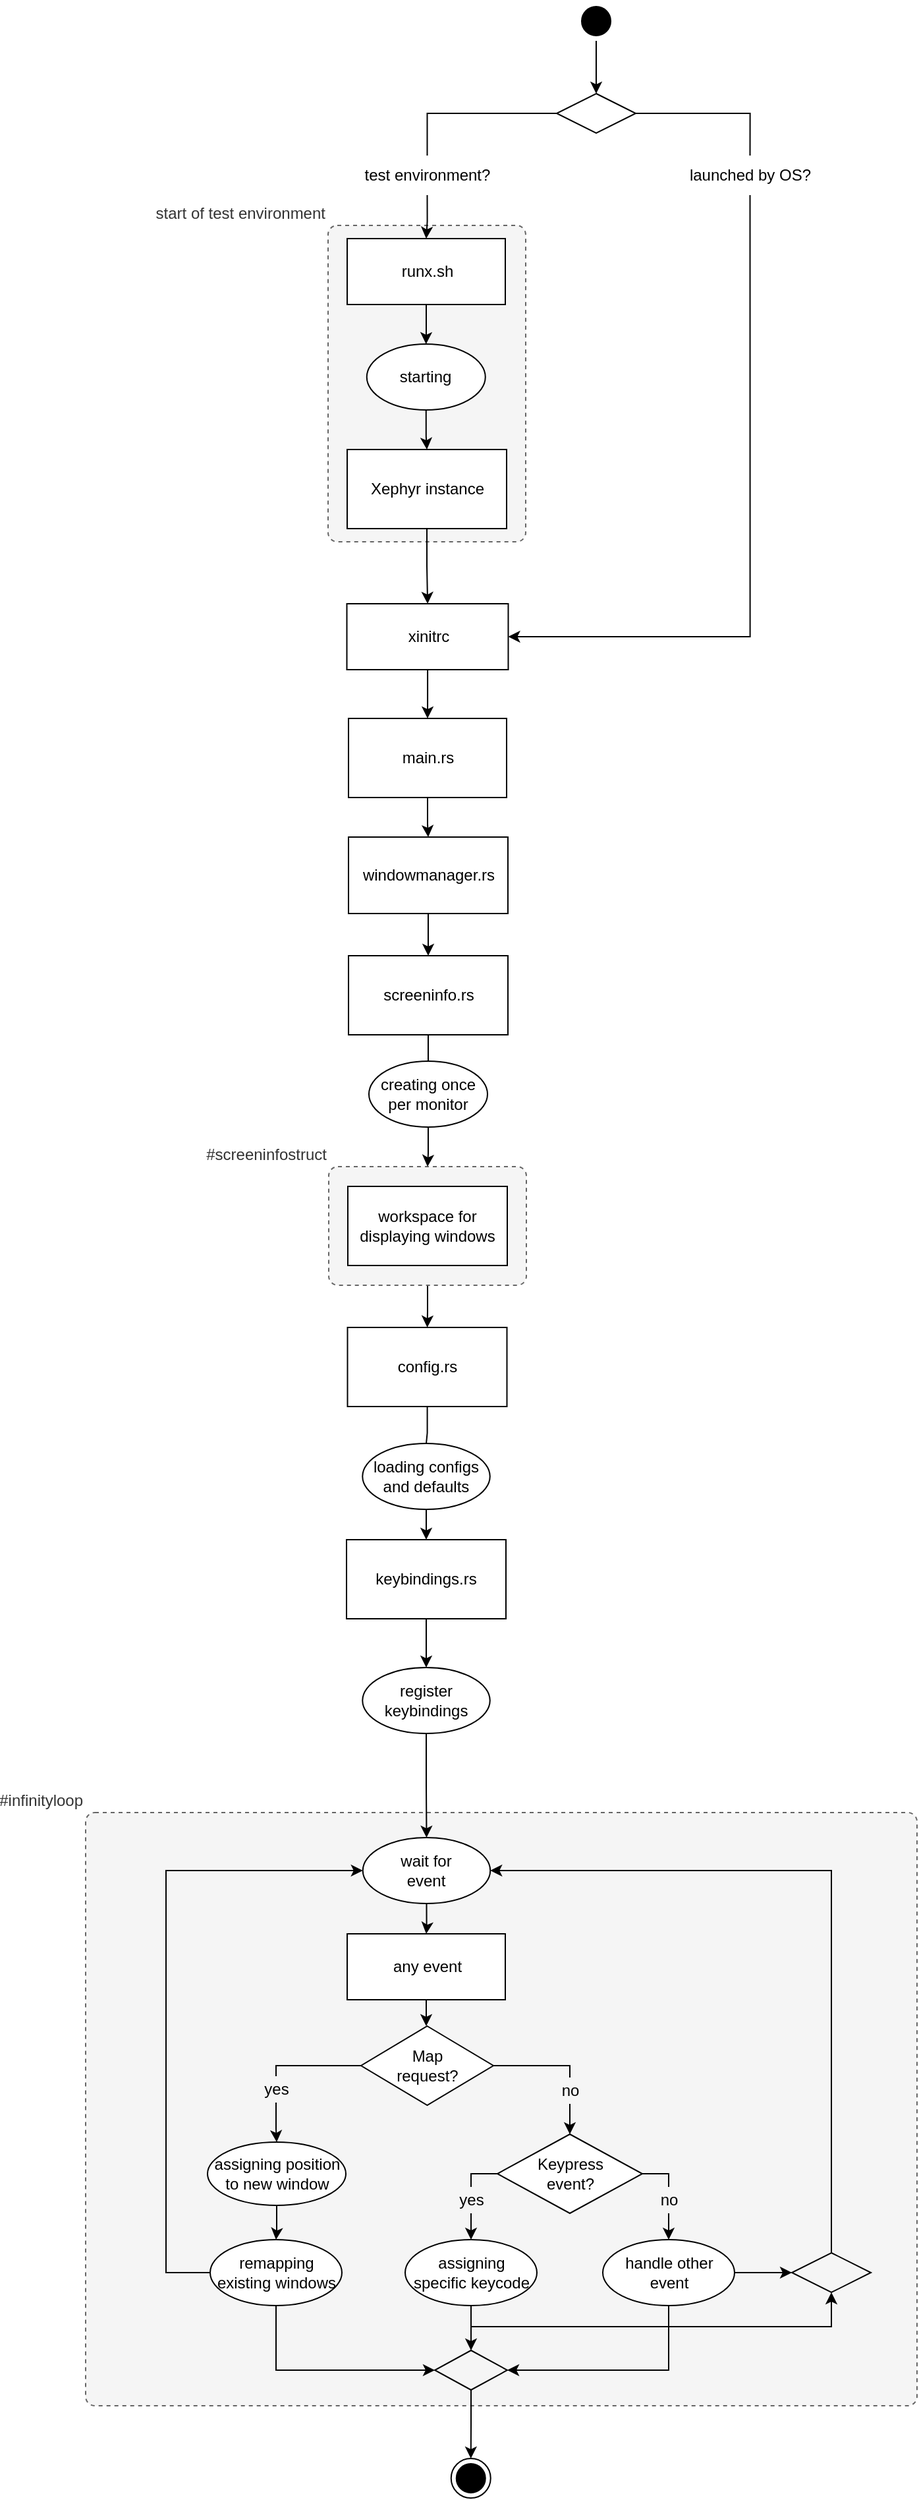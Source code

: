 <mxfile version="20.7.4" type="device"><diagram id="kgpKYQtTHZ0yAKxKKP6v" name="Page-1"><mxGraphModel dx="2250" dy="857" grid="1" gridSize="10" guides="1" tooltips="1" connect="1" arrows="1" fold="1" page="1" pageScale="1" pageWidth="850" pageHeight="1100" math="0" shadow="0"><root><mxCell id="0"/><mxCell id="1" parent="0"/><mxCell id="HYk6gZlrDkIqmwLSNW1v-18" value="start of test environment" style="rounded=1;whiteSpace=wrap;html=1;absoluteArcSize=1;arcSize=14;strokeWidth=1;shadow=0;glass=0;sketch=0;fillStyle=solid;dashed=1;fillColor=#f5f5f5;strokeColor=#666666;fontColor=#333333;labelPosition=left;verticalLabelPosition=top;align=right;verticalAlign=bottom;" vertex="1" parent="1"><mxGeometry x="-578" y="190" width="150" height="240" as="geometry"/></mxCell><mxCell id="i3gQ5E33Jd56WvXm5--y-4" value="" style="edgeStyle=orthogonalEdgeStyle;rounded=0;orthogonalLoop=1;jettySize=auto;html=1;" parent="1" source="_90XsIIOohGPYgMMcxRd-68" target="_90XsIIOohGPYgMMcxRd-81" edge="1"><mxGeometry relative="1" as="geometry"/></mxCell><mxCell id="_90XsIIOohGPYgMMcxRd-68" value="#screeninfostruct" style="rounded=1;whiteSpace=wrap;html=1;absoluteArcSize=1;arcSize=14;strokeWidth=1;shadow=0;glass=0;sketch=0;fillStyle=solid;dashed=1;fillColor=#f5f5f5;strokeColor=#666666;fontColor=#333333;labelPosition=left;verticalLabelPosition=top;align=right;verticalAlign=bottom;" parent="1" vertex="1"><mxGeometry x="-577.5" y="904" width="150" height="90" as="geometry"/></mxCell><mxCell id="_90XsIIOohGPYgMMcxRd-1" value="#infinityloop" style="rounded=1;whiteSpace=wrap;html=1;absoluteArcSize=1;arcSize=14;strokeWidth=1;shadow=0;glass=0;sketch=0;fillStyle=solid;dashed=1;fillColor=#f5f5f5;strokeColor=#666666;fontColor=#333333;labelPosition=left;verticalLabelPosition=top;align=right;verticalAlign=bottom;" parent="1" vertex="1"><mxGeometry x="-762" y="1394" width="631" height="450" as="geometry"/></mxCell><mxCell id="HYk6gZlrDkIqmwLSNW1v-7" value="" style="edgeStyle=orthogonalEdgeStyle;rounded=0;orthogonalLoop=1;jettySize=auto;html=1;" edge="1" parent="1" source="_90XsIIOohGPYgMMcxRd-3" target="HYk6gZlrDkIqmwLSNW1v-6"><mxGeometry relative="1" as="geometry"/></mxCell><mxCell id="_90XsIIOohGPYgMMcxRd-3" value="" style="ellipse;html=1;shape=startState;fillColor=#000000;strokeColor=#000000;rounded=0;" parent="1" vertex="1"><mxGeometry x="-389.5" y="20" width="30" height="30" as="geometry"/></mxCell><mxCell id="HYk6gZlrDkIqmwLSNW1v-1" value="" style="edgeStyle=orthogonalEdgeStyle;rounded=0;orthogonalLoop=1;jettySize=auto;html=1;" edge="1" parent="1" source="_90XsIIOohGPYgMMcxRd-6" target="_90XsIIOohGPYgMMcxRd-74"><mxGeometry relative="1" as="geometry"/></mxCell><mxCell id="_90XsIIOohGPYgMMcxRd-6" value="runx.sh" style="html=1;rounded=0;" parent="1" vertex="1"><mxGeometry x="-563.5" y="200" width="120" height="50" as="geometry"/></mxCell><mxCell id="HYk6gZlrDkIqmwLSNW1v-5" style="edgeStyle=orthogonalEdgeStyle;rounded=0;orthogonalLoop=1;jettySize=auto;html=1;entryX=0.5;entryY=0;entryDx=0;entryDy=0;" edge="1" parent="1" source="_90XsIIOohGPYgMMcxRd-8" target="_90XsIIOohGPYgMMcxRd-12"><mxGeometry relative="1" as="geometry"/></mxCell><mxCell id="_90XsIIOohGPYgMMcxRd-8" value="xinitrc" style="html=1;rounded=0;" parent="1" vertex="1"><mxGeometry x="-563.75" y="477" width="122.5" height="50" as="geometry"/></mxCell><mxCell id="_90XsIIOohGPYgMMcxRd-11" value="" style="edgeStyle=orthogonalEdgeStyle;rounded=0;orthogonalLoop=1;jettySize=auto;html=1;" parent="1" source="_90XsIIOohGPYgMMcxRd-12" target="_90XsIIOohGPYgMMcxRd-15" edge="1"><mxGeometry relative="1" as="geometry"/></mxCell><mxCell id="_90XsIIOohGPYgMMcxRd-12" value="main.rs" style="whiteSpace=wrap;html=1;rounded=0;" parent="1" vertex="1"><mxGeometry x="-562.5" y="564" width="120" height="60" as="geometry"/></mxCell><mxCell id="i3gQ5E33Jd56WvXm5--y-1" value="" style="edgeStyle=orthogonalEdgeStyle;rounded=0;orthogonalLoop=1;jettySize=auto;html=1;" parent="1" source="_90XsIIOohGPYgMMcxRd-15" target="_90XsIIOohGPYgMMcxRd-64" edge="1"><mxGeometry relative="1" as="geometry"/></mxCell><mxCell id="_90XsIIOohGPYgMMcxRd-15" value="windowmanager.rs" style="whiteSpace=wrap;html=1;rounded=0;" parent="1" vertex="1"><mxGeometry x="-562.5" y="654" width="121" height="58" as="geometry"/></mxCell><mxCell id="_90XsIIOohGPYgMMcxRd-22" value="" style="ellipse;html=1;shape=endState;fillColor=#000000;strokeColor=#000000;rounded=0;" parent="1" vertex="1"><mxGeometry x="-484.62" y="1884" width="30" height="30" as="geometry"/></mxCell><mxCell id="_90XsIIOohGPYgMMcxRd-60" style="edgeStyle=orthogonalEdgeStyle;rounded=0;orthogonalLoop=1;jettySize=auto;html=1;entryX=0.5;entryY=0;entryDx=0;entryDy=0;entryPerimeter=0;fontFamily=Helvetica;fontSize=12;fontColor=default;startArrow=none;" parent="1" source="_90XsIIOohGPYgMMcxRd-49" target="_90XsIIOohGPYgMMcxRd-47" edge="1"><mxGeometry relative="1" as="geometry"/></mxCell><mxCell id="_90XsIIOohGPYgMMcxRd-62" style="edgeStyle=orthogonalEdgeStyle;rounded=0;orthogonalLoop=1;jettySize=auto;html=1;entryX=0.5;entryY=0;entryDx=0;entryDy=0;fontFamily=Helvetica;fontSize=12;fontColor=default;startArrow=none;" parent="1" source="_90XsIIOohGPYgMMcxRd-44" target="_90XsIIOohGPYgMMcxRd-38" edge="1"><mxGeometry relative="1" as="geometry"/></mxCell><mxCell id="_90XsIIOohGPYgMMcxRd-36" value="Map &lt;br&gt;request?" style="strokeWidth=1;html=1;shape=mxgraph.flowchart.decision;whiteSpace=wrap;" parent="1" vertex="1"><mxGeometry x="-553" y="1556" width="100.5" height="60" as="geometry"/></mxCell><mxCell id="_90XsIIOohGPYgMMcxRd-42" value="" style="edgeStyle=orthogonalEdgeStyle;rounded=0;orthogonalLoop=1;jettySize=auto;html=1;fontFamily=Helvetica;fontSize=12;fontColor=default;" parent="1" source="_90XsIIOohGPYgMMcxRd-38" target="_90XsIIOohGPYgMMcxRd-39" edge="1"><mxGeometry relative="1" as="geometry"/></mxCell><mxCell id="_90XsIIOohGPYgMMcxRd-38" value="assigning position to new window" style="ellipse;whiteSpace=wrap;html=1;rounded=0;" parent="1" vertex="1"><mxGeometry x="-669.5" y="1644" width="105" height="48" as="geometry"/></mxCell><mxCell id="_90XsIIOohGPYgMMcxRd-120" style="edgeStyle=orthogonalEdgeStyle;rounded=0;orthogonalLoop=1;jettySize=auto;html=1;entryX=0;entryY=0.5;entryDx=0;entryDy=0;entryPerimeter=0;fontFamily=Helvetica;fontSize=12;fontColor=default;" parent="1" source="_90XsIIOohGPYgMMcxRd-39" target="_90XsIIOohGPYgMMcxRd-117" edge="1"><mxGeometry relative="1" as="geometry"><Array as="points"><mxPoint x="-617" y="1817"/></Array></mxGeometry></mxCell><mxCell id="R-vSd8NPkc3VisT7xNqV-7" style="edgeStyle=orthogonalEdgeStyle;rounded=0;orthogonalLoop=1;jettySize=auto;html=1;entryX=0;entryY=0.5;entryDx=0;entryDy=0;" parent="1" source="_90XsIIOohGPYgMMcxRd-39" target="R-vSd8NPkc3VisT7xNqV-1" edge="1"><mxGeometry relative="1" as="geometry"><Array as="points"><mxPoint x="-701" y="1743"/><mxPoint x="-701" y="1438"/></Array></mxGeometry></mxCell><mxCell id="_90XsIIOohGPYgMMcxRd-39" value="remapping existing windows" style="ellipse;whiteSpace=wrap;html=1;rounded=0;" parent="1" vertex="1"><mxGeometry x="-667.5" y="1718" width="100" height="50" as="geometry"/></mxCell><mxCell id="_90XsIIOohGPYgMMcxRd-43" value="" style="edgeStyle=orthogonalEdgeStyle;rounded=0;orthogonalLoop=1;jettySize=auto;html=1;fontFamily=Helvetica;fontSize=12;fontColor=default;" parent="1" source="_90XsIIOohGPYgMMcxRd-40" target="_90XsIIOohGPYgMMcxRd-36" edge="1"><mxGeometry relative="1" as="geometry"/></mxCell><mxCell id="_90XsIIOohGPYgMMcxRd-40" value="any event" style="html=1;rounded=0;" parent="1" vertex="1"><mxGeometry x="-563.5" y="1486" width="120" height="50" as="geometry"/></mxCell><mxCell id="_90XsIIOohGPYgMMcxRd-55" style="edgeStyle=orthogonalEdgeStyle;rounded=0;orthogonalLoop=1;jettySize=auto;html=1;exitX=0.5;exitY=1;exitDx=0;exitDy=0;entryX=0.5;entryY=0;entryDx=0;entryDy=0;fontFamily=Helvetica;fontSize=12;fontColor=default;startArrow=none;" parent="1" source="_90XsIIOohGPYgMMcxRd-52" target="_90XsIIOohGPYgMMcxRd-51" edge="1"><mxGeometry relative="1" as="geometry"/></mxCell><mxCell id="_90XsIIOohGPYgMMcxRd-58" style="edgeStyle=orthogonalEdgeStyle;rounded=0;orthogonalLoop=1;jettySize=auto;html=1;entryX=0.5;entryY=0;entryDx=0;entryDy=0;fontFamily=Helvetica;fontSize=12;fontColor=default;exitX=0.5;exitY=1;exitDx=0;exitDy=0;startArrow=none;" parent="1" source="_90XsIIOohGPYgMMcxRd-54" target="_90XsIIOohGPYgMMcxRd-57" edge="1"><mxGeometry relative="1" as="geometry"/></mxCell><mxCell id="_90XsIIOohGPYgMMcxRd-47" value="Keypress &lt;br&gt;event?" style="strokeWidth=1;html=1;shape=mxgraph.flowchart.decision;whiteSpace=wrap;" parent="1" vertex="1"><mxGeometry x="-449.5" y="1638" width="110" height="60" as="geometry"/></mxCell><mxCell id="_90XsIIOohGPYgMMcxRd-119" value="" style="edgeStyle=orthogonalEdgeStyle;rounded=0;orthogonalLoop=1;jettySize=auto;html=1;fontFamily=Helvetica;fontSize=12;fontColor=default;" parent="1" source="_90XsIIOohGPYgMMcxRd-51" target="_90XsIIOohGPYgMMcxRd-117" edge="1"><mxGeometry relative="1" as="geometry"/></mxCell><mxCell id="R-vSd8NPkc3VisT7xNqV-11" style="edgeStyle=orthogonalEdgeStyle;rounded=0;orthogonalLoop=1;jettySize=auto;html=1;entryX=0.5;entryY=1;entryDx=0;entryDy=0;entryPerimeter=0;" parent="1" source="_90XsIIOohGPYgMMcxRd-51" target="R-vSd8NPkc3VisT7xNqV-9" edge="1"><mxGeometry relative="1" as="geometry"><Array as="points"><mxPoint x="-469" y="1784"/><mxPoint x="-196" y="1784"/></Array></mxGeometry></mxCell><mxCell id="_90XsIIOohGPYgMMcxRd-51" value="assigning&lt;br&gt;specific keycode" style="ellipse;whiteSpace=wrap;html=1;rounded=0;" parent="1" vertex="1"><mxGeometry x="-519.5" y="1718" width="100" height="50" as="geometry"/></mxCell><mxCell id="_90XsIIOohGPYgMMcxRd-52" value="yes" style="text;html=1;strokeColor=none;fillColor=none;align=center;verticalAlign=middle;whiteSpace=wrap;rounded=0;strokeWidth=1;fontFamily=Helvetica;fontSize=12;fontColor=default;" parent="1" vertex="1"><mxGeometry x="-484.5" y="1678" width="30" height="20" as="geometry"/></mxCell><mxCell id="_90XsIIOohGPYgMMcxRd-56" value="" style="edgeStyle=orthogonalEdgeStyle;rounded=0;orthogonalLoop=1;jettySize=auto;html=1;exitX=0;exitY=0.5;exitDx=0;exitDy=0;exitPerimeter=0;entryX=0.5;entryY=0;entryDx=0;entryDy=0;fontFamily=Helvetica;fontSize=12;fontColor=default;endArrow=none;" parent="1" source="_90XsIIOohGPYgMMcxRd-47" target="_90XsIIOohGPYgMMcxRd-52" edge="1"><mxGeometry relative="1" as="geometry"><mxPoint x="-449.5" y="1668" as="sourcePoint"/><mxPoint x="-469.5" y="1718" as="targetPoint"/></mxGeometry></mxCell><mxCell id="_90XsIIOohGPYgMMcxRd-118" style="edgeStyle=orthogonalEdgeStyle;rounded=0;orthogonalLoop=1;jettySize=auto;html=1;entryX=1;entryY=0.5;entryDx=0;entryDy=0;entryPerimeter=0;fontFamily=Helvetica;fontSize=12;fontColor=default;" parent="1" source="_90XsIIOohGPYgMMcxRd-57" target="_90XsIIOohGPYgMMcxRd-117" edge="1"><mxGeometry relative="1" as="geometry"><Array as="points"><mxPoint x="-319" y="1817"/></Array></mxGeometry></mxCell><mxCell id="R-vSd8NPkc3VisT7xNqV-10" value="" style="edgeStyle=orthogonalEdgeStyle;rounded=0;orthogonalLoop=1;jettySize=auto;html=1;" parent="1" source="_90XsIIOohGPYgMMcxRd-57" target="R-vSd8NPkc3VisT7xNqV-9" edge="1"><mxGeometry relative="1" as="geometry"/></mxCell><mxCell id="_90XsIIOohGPYgMMcxRd-57" value="handle other&lt;br&gt;event" style="ellipse;whiteSpace=wrap;html=1;rounded=0;" parent="1" vertex="1"><mxGeometry x="-369.5" y="1718" width="100" height="50" as="geometry"/></mxCell><mxCell id="_90XsIIOohGPYgMMcxRd-54" value="no" style="text;html=1;strokeColor=none;fillColor=none;align=center;verticalAlign=middle;whiteSpace=wrap;rounded=0;strokeWidth=1;fontFamily=Helvetica;fontSize=12;fontColor=default;" parent="1" vertex="1"><mxGeometry x="-334.5" y="1678" width="30" height="20" as="geometry"/></mxCell><mxCell id="_90XsIIOohGPYgMMcxRd-59" value="" style="edgeStyle=orthogonalEdgeStyle;rounded=0;orthogonalLoop=1;jettySize=auto;html=1;entryX=0.5;entryY=0;entryDx=0;entryDy=0;fontFamily=Helvetica;fontSize=12;fontColor=default;exitX=1;exitY=0.5;exitDx=0;exitDy=0;exitPerimeter=0;endArrow=none;" parent="1" source="_90XsIIOohGPYgMMcxRd-47" target="_90XsIIOohGPYgMMcxRd-54" edge="1"><mxGeometry relative="1" as="geometry"><mxPoint x="-339.5" y="1668" as="sourcePoint"/><mxPoint x="-319.5" y="1718" as="targetPoint"/></mxGeometry></mxCell><mxCell id="_90XsIIOohGPYgMMcxRd-49" value="no" style="text;html=1;strokeColor=none;fillColor=none;align=center;verticalAlign=middle;whiteSpace=wrap;rounded=0;strokeWidth=1;fontFamily=Helvetica;fontSize=12;fontColor=default;" parent="1" vertex="1"><mxGeometry x="-409.5" y="1595" width="30" height="20" as="geometry"/></mxCell><mxCell id="_90XsIIOohGPYgMMcxRd-61" value="" style="edgeStyle=orthogonalEdgeStyle;rounded=0;orthogonalLoop=1;jettySize=auto;html=1;entryX=0.5;entryY=0;entryDx=0;entryDy=0;entryPerimeter=0;fontFamily=Helvetica;fontSize=12;fontColor=default;endArrow=none;" parent="1" source="_90XsIIOohGPYgMMcxRd-36" target="_90XsIIOohGPYgMMcxRd-49" edge="1"><mxGeometry relative="1" as="geometry"><mxPoint x="-452.5" y="1586" as="sourcePoint"/><mxPoint x="-394.5" y="1638" as="targetPoint"/><Array as="points"><mxPoint x="-394.5" y="1586"/></Array></mxGeometry></mxCell><mxCell id="_90XsIIOohGPYgMMcxRd-44" value="yes" style="text;html=1;strokeColor=none;fillColor=none;align=center;verticalAlign=middle;whiteSpace=wrap;rounded=0;strokeWidth=1;fontFamily=Helvetica;fontSize=12;fontColor=default;" parent="1" vertex="1"><mxGeometry x="-632.5" y="1594" width="30" height="20" as="geometry"/></mxCell><mxCell id="_90XsIIOohGPYgMMcxRd-63" value="" style="edgeStyle=orthogonalEdgeStyle;rounded=0;orthogonalLoop=1;jettySize=auto;html=1;entryX=0.5;entryY=0;entryDx=0;entryDy=0;fontFamily=Helvetica;fontSize=12;fontColor=default;endArrow=none;" parent="1" source="_90XsIIOohGPYgMMcxRd-36" target="_90XsIIOohGPYgMMcxRd-44" edge="1"><mxGeometry relative="1" as="geometry"><mxPoint x="-553" y="1586" as="sourcePoint"/><mxPoint x="-617.5" y="1642" as="targetPoint"/><Array as="points"><mxPoint x="-617.5" y="1586"/></Array></mxGeometry></mxCell><mxCell id="i3gQ5E33Jd56WvXm5--y-2" value="" style="edgeStyle=orthogonalEdgeStyle;rounded=0;orthogonalLoop=1;jettySize=auto;html=1;startArrow=none;" parent="1" source="_90XsIIOohGPYgMMcxRd-66" target="_90XsIIOohGPYgMMcxRd-68" edge="1"><mxGeometry relative="1" as="geometry"/></mxCell><mxCell id="_90XsIIOohGPYgMMcxRd-64" value="screeninfo.rs" style="whiteSpace=wrap;html=1;rounded=0;" parent="1" vertex="1"><mxGeometry x="-562.49" y="744" width="121" height="60" as="geometry"/></mxCell><mxCell id="_90XsIIOohGPYgMMcxRd-65" value="workspace for displaying windows" style="whiteSpace=wrap;html=1;rounded=0;" parent="1" vertex="1"><mxGeometry x="-563" y="919" width="121" height="60" as="geometry"/></mxCell><mxCell id="HYk6gZlrDkIqmwLSNW1v-15" value="" style="edgeStyle=orthogonalEdgeStyle;rounded=0;orthogonalLoop=1;jettySize=auto;html=1;" edge="1" parent="1" source="_90XsIIOohGPYgMMcxRd-72" target="_90XsIIOohGPYgMMcxRd-8"><mxGeometry relative="1" as="geometry"/></mxCell><mxCell id="_90XsIIOohGPYgMMcxRd-72" value="Xephyr instance" style="whiteSpace=wrap;html=1;rounded=0;" parent="1" vertex="1"><mxGeometry x="-563.5" y="360" width="121" height="60" as="geometry"/></mxCell><mxCell id="i3gQ5E33Jd56WvXm5--y-7" value="" style="edgeStyle=orthogonalEdgeStyle;rounded=0;orthogonalLoop=1;jettySize=auto;html=1;startArrow=none;" parent="1" source="_90XsIIOohGPYgMMcxRd-83" target="_90XsIIOohGPYgMMcxRd-85" edge="1"><mxGeometry relative="1" as="geometry"/></mxCell><mxCell id="_90XsIIOohGPYgMMcxRd-81" value="config.rs" style="whiteSpace=wrap;html=1;rounded=0;" parent="1" vertex="1"><mxGeometry x="-563.25" y="1026" width="121" height="60" as="geometry"/></mxCell><mxCell id="i3gQ5E33Jd56WvXm5--y-9" value="" style="edgeStyle=orthogonalEdgeStyle;rounded=0;orthogonalLoop=1;jettySize=auto;html=1;" parent="1" source="_90XsIIOohGPYgMMcxRd-85" target="_90XsIIOohGPYgMMcxRd-86" edge="1"><mxGeometry relative="1" as="geometry"/></mxCell><mxCell id="_90XsIIOohGPYgMMcxRd-85" value="keybindings.rs" style="whiteSpace=wrap;html=1;rounded=0;" parent="1" vertex="1"><mxGeometry x="-564" y="1187" width="121" height="60" as="geometry"/></mxCell><mxCell id="i3gQ5E33Jd56WvXm5--y-10" value="" style="edgeStyle=orthogonalEdgeStyle;rounded=0;orthogonalLoop=1;jettySize=auto;html=1;" parent="1" source="_90XsIIOohGPYgMMcxRd-86" target="R-vSd8NPkc3VisT7xNqV-1" edge="1"><mxGeometry relative="1" as="geometry"/></mxCell><mxCell id="_90XsIIOohGPYgMMcxRd-86" value="register&lt;br&gt;keybindings" style="ellipse;whiteSpace=wrap;html=1;rounded=0;" parent="1" vertex="1"><mxGeometry x="-551.87" y="1284" width="96.75" height="50" as="geometry"/></mxCell><mxCell id="HYk6gZlrDkIqmwLSNW1v-2" value="" style="edgeStyle=orthogonalEdgeStyle;rounded=0;orthogonalLoop=1;jettySize=auto;html=1;" edge="1" parent="1" source="_90XsIIOohGPYgMMcxRd-74" target="_90XsIIOohGPYgMMcxRd-72"><mxGeometry relative="1" as="geometry"/></mxCell><mxCell id="_90XsIIOohGPYgMMcxRd-74" value="starting" style="ellipse;whiteSpace=wrap;html=1;rounded=0;" parent="1" vertex="1"><mxGeometry x="-548.62" y="280" width="90" height="50" as="geometry"/></mxCell><mxCell id="_90XsIIOohGPYgMMcxRd-122" style="edgeStyle=orthogonalEdgeStyle;rounded=0;orthogonalLoop=1;jettySize=auto;html=1;entryX=0.5;entryY=0;entryDx=0;entryDy=0;fontFamily=Helvetica;fontSize=12;fontColor=default;" parent="1" source="_90XsIIOohGPYgMMcxRd-117" target="_90XsIIOohGPYgMMcxRd-22" edge="1"><mxGeometry relative="1" as="geometry"/></mxCell><mxCell id="_90XsIIOohGPYgMMcxRd-117" value="" style="strokeWidth=1;html=1;shape=mxgraph.flowchart.decision;whiteSpace=wrap;labelBackgroundColor=default;strokeColor=inherit;fontFamily=Helvetica;fontSize=12;fontColor=default;fillColor=none;" parent="1" vertex="1"><mxGeometry x="-497" y="1802" width="55" height="30" as="geometry"/></mxCell><mxCell id="R-vSd8NPkc3VisT7xNqV-4" value="" style="edgeStyle=orthogonalEdgeStyle;rounded=0;orthogonalLoop=1;jettySize=auto;html=1;" parent="1" source="R-vSd8NPkc3VisT7xNqV-1" target="_90XsIIOohGPYgMMcxRd-40" edge="1"><mxGeometry relative="1" as="geometry"/></mxCell><mxCell id="R-vSd8NPkc3VisT7xNqV-1" value="wait for&lt;br&gt;event" style="ellipse;whiteSpace=wrap;html=1;rounded=0;" parent="1" vertex="1"><mxGeometry x="-551.63" y="1413" width="96.75" height="50" as="geometry"/></mxCell><mxCell id="R-vSd8NPkc3VisT7xNqV-12" style="edgeStyle=orthogonalEdgeStyle;rounded=0;orthogonalLoop=1;jettySize=auto;html=1;exitX=0.5;exitY=0;exitDx=0;exitDy=0;exitPerimeter=0;entryX=1;entryY=0.5;entryDx=0;entryDy=0;" parent="1" source="R-vSd8NPkc3VisT7xNqV-9" target="R-vSd8NPkc3VisT7xNqV-1" edge="1"><mxGeometry relative="1" as="geometry"/></mxCell><mxCell id="R-vSd8NPkc3VisT7xNqV-9" value="" style="strokeWidth=1;html=1;shape=mxgraph.flowchart.decision;whiteSpace=wrap;labelBackgroundColor=default;strokeColor=inherit;fontFamily=Helvetica;fontSize=12;fontColor=default;fillColor=none;" parent="1" vertex="1"><mxGeometry x="-226" y="1728" width="60" height="30" as="geometry"/></mxCell><mxCell id="_90XsIIOohGPYgMMcxRd-66" value="creating once per monitor" style="ellipse;whiteSpace=wrap;html=1;rounded=0;" parent="1" vertex="1"><mxGeometry x="-547" y="824" width="90" height="50" as="geometry"/></mxCell><mxCell id="i3gQ5E33Jd56WvXm5--y-3" value="" style="edgeStyle=orthogonalEdgeStyle;rounded=0;orthogonalLoop=1;jettySize=auto;html=1;endArrow=none;" parent="1" source="_90XsIIOohGPYgMMcxRd-64" target="_90XsIIOohGPYgMMcxRd-66" edge="1"><mxGeometry relative="1" as="geometry"><mxPoint x="-502" y="804" as="sourcePoint"/><mxPoint x="-501.2" y="914" as="targetPoint"/></mxGeometry></mxCell><mxCell id="_90XsIIOohGPYgMMcxRd-83" value="loading configs&lt;br&gt;and defaults" style="ellipse;whiteSpace=wrap;html=1;rounded=0;" parent="1" vertex="1"><mxGeometry x="-551.87" y="1114" width="96.75" height="50" as="geometry"/></mxCell><mxCell id="i3gQ5E33Jd56WvXm5--y-8" value="" style="edgeStyle=orthogonalEdgeStyle;rounded=0;orthogonalLoop=1;jettySize=auto;html=1;endArrow=none;" parent="1" source="_90XsIIOohGPYgMMcxRd-81" target="_90XsIIOohGPYgMMcxRd-83" edge="1"><mxGeometry relative="1" as="geometry"><mxPoint x="-502.7" y="1086" as="sourcePoint"/><mxPoint x="-503.5" y="1187" as="targetPoint"/></mxGeometry></mxCell><mxCell id="HYk6gZlrDkIqmwLSNW1v-8" style="edgeStyle=orthogonalEdgeStyle;rounded=0;orthogonalLoop=1;jettySize=auto;html=1;exitX=0.5;exitY=1;exitDx=0;exitDy=0;startArrow=none;" edge="1" parent="1" source="HYk6gZlrDkIqmwLSNW1v-16" target="_90XsIIOohGPYgMMcxRd-6"><mxGeometry relative="1" as="geometry"/></mxCell><mxCell id="HYk6gZlrDkIqmwLSNW1v-6" value="" style="strokeWidth=1;html=1;shape=mxgraph.flowchart.decision;whiteSpace=wrap;labelBackgroundColor=default;strokeColor=inherit;fontFamily=Helvetica;fontSize=12;fontColor=default;fillColor=none;" vertex="1" parent="1"><mxGeometry x="-404.5" y="90" width="60" height="30" as="geometry"/></mxCell><mxCell id="HYk6gZlrDkIqmwLSNW1v-14" style="edgeStyle=orthogonalEdgeStyle;rounded=0;orthogonalLoop=1;jettySize=auto;html=1;exitX=0.5;exitY=1;exitDx=0;exitDy=0;entryX=1;entryY=0.5;entryDx=0;entryDy=0;" edge="1" parent="1" source="HYk6gZlrDkIqmwLSNW1v-10" target="_90XsIIOohGPYgMMcxRd-8"><mxGeometry relative="1" as="geometry"><mxPoint x="-258" y="490" as="targetPoint"/></mxGeometry></mxCell><mxCell id="HYk6gZlrDkIqmwLSNW1v-10" value="launched by OS?" style="text;html=1;strokeColor=none;fillColor=none;align=center;verticalAlign=middle;whiteSpace=wrap;rounded=0;" vertex="1" parent="1"><mxGeometry x="-310" y="137" width="104.5" height="30" as="geometry"/></mxCell><mxCell id="HYk6gZlrDkIqmwLSNW1v-13" value="" style="edgeStyle=orthogonalEdgeStyle;rounded=0;orthogonalLoop=1;jettySize=auto;html=1;entryX=0.5;entryY=0;entryDx=0;entryDy=0;exitX=1;exitY=0.5;exitDx=0;exitDy=0;exitPerimeter=0;endArrow=none;" edge="1" parent="1" source="HYk6gZlrDkIqmwLSNW1v-6" target="HYk6gZlrDkIqmwLSNW1v-10"><mxGeometry relative="1" as="geometry"><mxPoint x="-344.5" y="105" as="sourcePoint"/><mxPoint x="-442" y="338" as="targetPoint"/><Array as="points"/></mxGeometry></mxCell><mxCell id="HYk6gZlrDkIqmwLSNW1v-16" value="test environment?" style="text;html=1;strokeColor=none;fillColor=none;align=center;verticalAlign=middle;whiteSpace=wrap;rounded=0;" vertex="1" parent="1"><mxGeometry x="-555" y="137" width="104.5" height="30" as="geometry"/></mxCell><mxCell id="HYk6gZlrDkIqmwLSNW1v-17" value="" style="edgeStyle=orthogonalEdgeStyle;rounded=0;orthogonalLoop=1;jettySize=auto;html=1;exitX=0;exitY=0.5;exitDx=0;exitDy=0;exitPerimeter=0;endArrow=none;" edge="1" parent="1" source="HYk6gZlrDkIqmwLSNW1v-6" target="HYk6gZlrDkIqmwLSNW1v-16"><mxGeometry relative="1" as="geometry"><mxPoint x="-404.5" y="105" as="sourcePoint"/><mxPoint x="-503.5" y="200" as="targetPoint"/></mxGeometry></mxCell></root></mxGraphModel></diagram></mxfile>